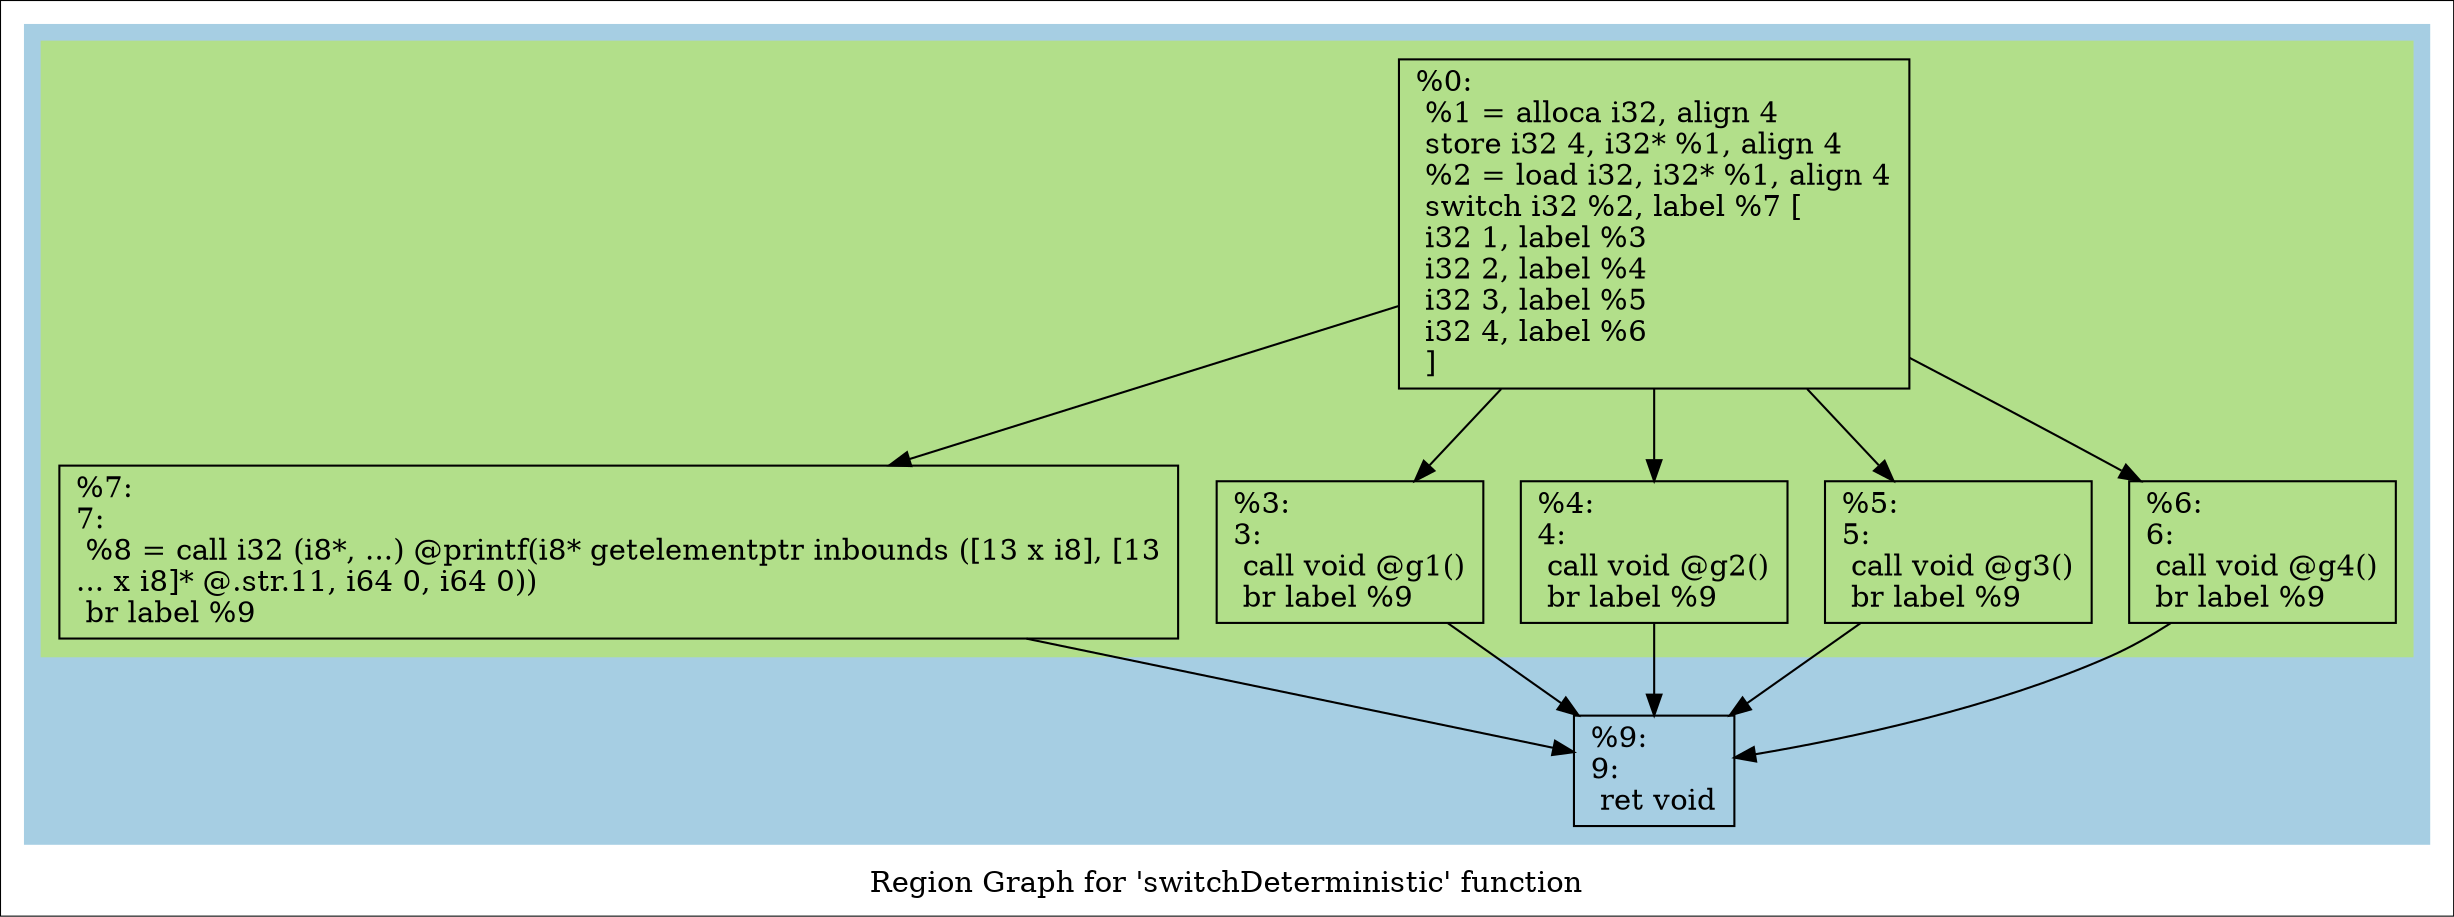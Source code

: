 digraph "Region Graph for 'switchDeterministic' function" {
	label="Region Graph for 'switchDeterministic' function";

	Node0x559d95e792b0 [shape=record,label="{%0:\l  %1 = alloca i32, align 4\l  store i32 4, i32* %1, align 4\l  %2 = load i32, i32* %1, align 4\l  switch i32 %2, label %7 [\l    i32 1, label %3\l    i32 2, label %4\l    i32 3, label %5\l    i32 4, label %6\l  ]\l}"];
	Node0x559d95e792b0 -> Node0x559d95e6e8f0;
	Node0x559d95e792b0 -> Node0x559d95e6bb10;
	Node0x559d95e792b0 -> Node0x559d95e68eb0;
	Node0x559d95e792b0 -> Node0x559d95e3ccc0;
	Node0x559d95e792b0 -> Node0x559d95e6d870;
	Node0x559d95e6e8f0 [shape=record,label="{%7:\l7:                                                \l  %8 = call i32 (i8*, ...) @printf(i8* getelementptr inbounds ([13 x i8], [13\l... x i8]* @.str.11, i64 0, i64 0))\l  br label %9\l}"];
	Node0x559d95e6e8f0 -> Node0x559d95e68ce0;
	Node0x559d95e68ce0 [shape=record,label="{%9:\l9:                                                \l  ret void\l}"];
	Node0x559d95e6bb10 [shape=record,label="{%3:\l3:                                                \l  call void @g1()\l  br label %9\l}"];
	Node0x559d95e6bb10 -> Node0x559d95e68ce0;
	Node0x559d95e68eb0 [shape=record,label="{%4:\l4:                                                \l  call void @g2()\l  br label %9\l}"];
	Node0x559d95e68eb0 -> Node0x559d95e68ce0;
	Node0x559d95e3ccc0 [shape=record,label="{%5:\l5:                                                \l  call void @g3()\l  br label %9\l}"];
	Node0x559d95e3ccc0 -> Node0x559d95e68ce0;
	Node0x559d95e6d870 [shape=record,label="{%6:\l6:                                                \l  call void @g4()\l  br label %9\l}"];
	Node0x559d95e6d870 -> Node0x559d95e68ce0;
	colorscheme = "paired12"
        subgraph cluster_0x559d95e749a0 {
          label = "";
          style = filled;
          color = 1
          subgraph cluster_0x559d95e74890 {
            label = "";
            style = filled;
            color = 3
            Node0x559d95e792b0;
            Node0x559d95e6e8f0;
            Node0x559d95e6bb10;
            Node0x559d95e68eb0;
            Node0x559d95e3ccc0;
            Node0x559d95e6d870;
          }
          Node0x559d95e68ce0;
        }
}
